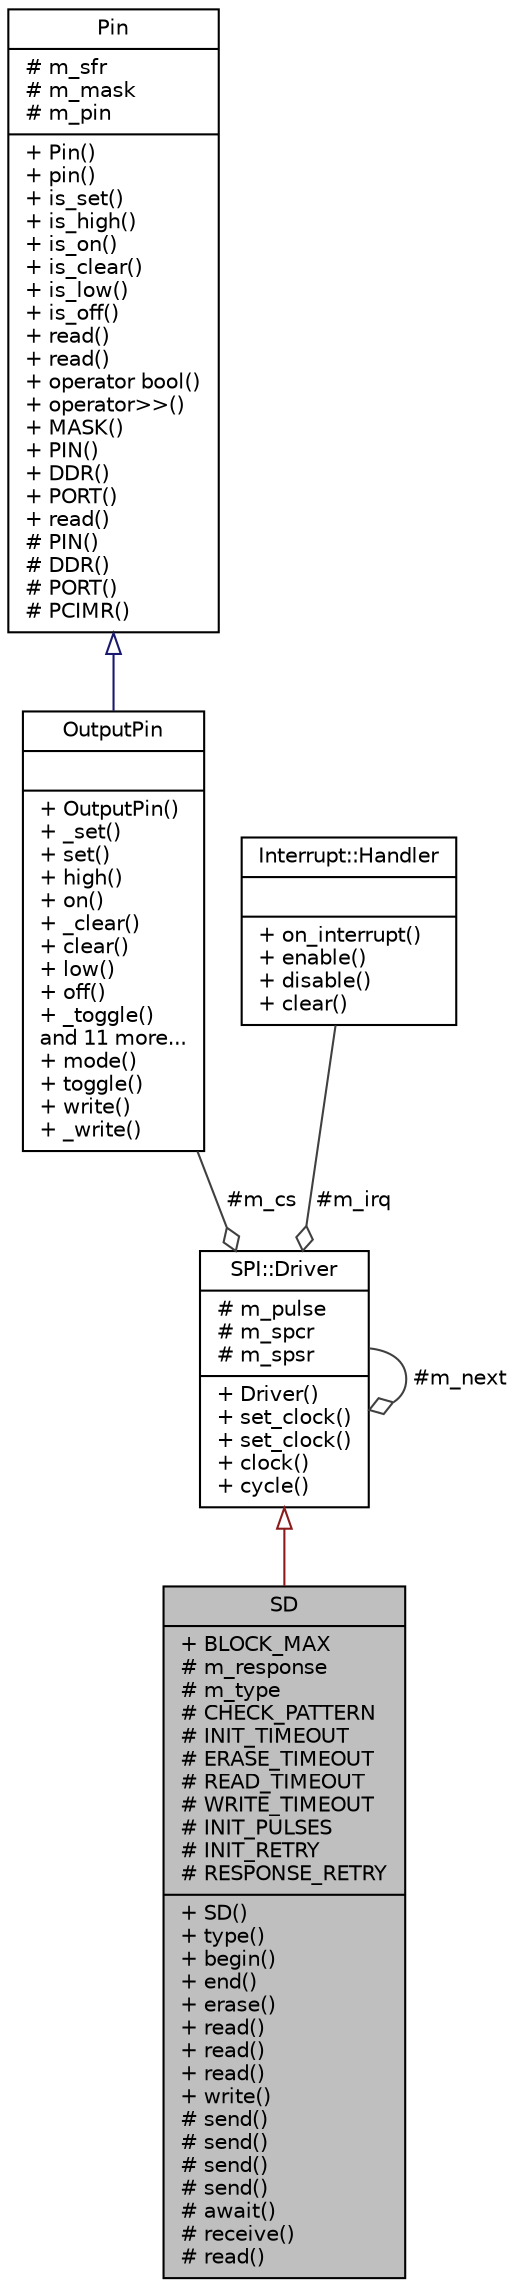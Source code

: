 digraph "SD"
{
  edge [fontname="Helvetica",fontsize="10",labelfontname="Helvetica",labelfontsize="10"];
  node [fontname="Helvetica",fontsize="10",shape=record];
  Node1 [label="{SD\n|+ BLOCK_MAX\l# m_response\l# m_type\l# CHECK_PATTERN\l# INIT_TIMEOUT\l# ERASE_TIMEOUT\l# READ_TIMEOUT\l# WRITE_TIMEOUT\l# INIT_PULSES\l# INIT_RETRY\l# RESPONSE_RETRY\l|+ SD()\l+ type()\l+ begin()\l+ end()\l+ erase()\l+ read()\l+ read()\l+ read()\l+ write()\l# send()\l# send()\l# send()\l# send()\l# await()\l# receive()\l# read()\l}",height=0.2,width=0.4,color="black", fillcolor="grey75", style="filled", fontcolor="black"];
  Node2 -> Node1 [dir="back",color="firebrick4",fontsize="10",style="solid",arrowtail="onormal",fontname="Helvetica"];
  Node2 [label="{SPI::Driver\n|# m_pulse\l# m_spcr\l# m_spsr\l|+ Driver()\l+ set_clock()\l+ set_clock()\l+ clock()\l+ cycle()\l}",height=0.2,width=0.4,color="black", fillcolor="white", style="filled",URL="$dc/dd2/classSPI_1_1Driver.html"];
  Node3 -> Node2 [color="grey25",fontsize="10",style="solid",label=" #m_cs" ,arrowhead="odiamond",fontname="Helvetica"];
  Node3 [label="{OutputPin\n||+ OutputPin()\l+ _set()\l+ set()\l+ high()\l+ on()\l+ _clear()\l+ clear()\l+ low()\l+ off()\l+ _toggle()\land 11 more...\l+ mode()\l+ toggle()\l+ write()\l+ _write()\l}",height=0.2,width=0.4,color="black", fillcolor="white", style="filled",URL="$d2/d86/classOutputPin.html"];
  Node4 -> Node3 [dir="back",color="midnightblue",fontsize="10",style="solid",arrowtail="onormal",fontname="Helvetica"];
  Node4 [label="{Pin\n|# m_sfr\l# m_mask\l# m_pin\l|+ Pin()\l+ pin()\l+ is_set()\l+ is_high()\l+ is_on()\l+ is_clear()\l+ is_low()\l+ is_off()\l+ read()\l+ read()\l+ operator bool()\l+ operator\>\>()\l+ MASK()\l+ PIN()\l+ DDR()\l+ PORT()\l+ read()\l# PIN()\l# DDR()\l# PORT()\l# PCIMR()\l}",height=0.2,width=0.4,color="black", fillcolor="white", style="filled",URL="$da/da0/classPin.html"];
  Node2 -> Node2 [color="grey25",fontsize="10",style="solid",label=" #m_next" ,arrowhead="odiamond",fontname="Helvetica"];
  Node5 -> Node2 [color="grey25",fontsize="10",style="solid",label=" #m_irq" ,arrowhead="odiamond",fontname="Helvetica"];
  Node5 [label="{Interrupt::Handler\n||+ on_interrupt()\l+ enable()\l+ disable()\l+ clear()\l}",height=0.2,width=0.4,color="black", fillcolor="white", style="filled",URL="$d9/df8/classInterrupt_1_1Handler.html"];
}

